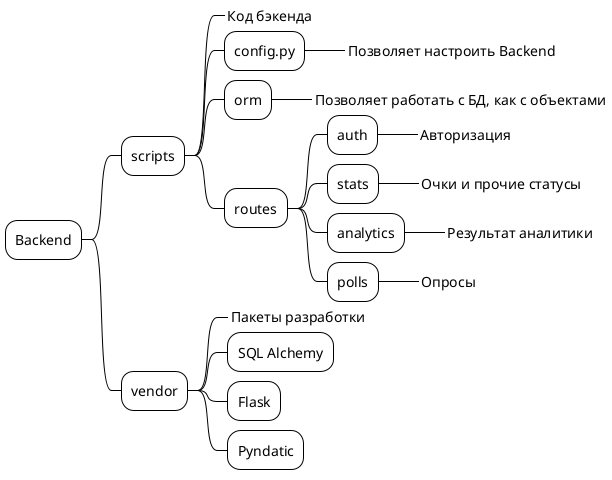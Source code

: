 @startmindmap

!theme plain

* Backend
** scripts
***_ Код бэкенда
*** config.py
****_ Позволяет настроить Backend
*** orm
****_ Позволяет работать с БД, как с объектами
*** routes
**** auth
*****_ Авторизация
**** stats
*****_ Очки и прочие статусы
**** analytics
*****_ Результат аналитики
**** polls
*****_ Опросы
** vendor
***_ Пакеты разработки
*** SQL Alchemy
*** Flask
*** Pyndatic


@endmindmap